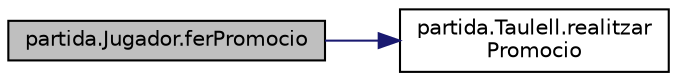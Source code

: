 digraph "partida.Jugador.ferPromocio"
{
 // LATEX_PDF_SIZE
  edge [fontname="Helvetica",fontsize="10",labelfontname="Helvetica",labelfontsize="10"];
  node [fontname="Helvetica",fontsize="10",shape=record];
  rankdir="LR";
  Node1 [label="partida.Jugador.ferPromocio",height=0.2,width=0.4,color="black", fillcolor="grey75", style="filled", fontcolor="black",tooltip="canvia la peça que hi ha a la posicio pos per la peça pec"];
  Node1 -> Node2 [color="midnightblue",fontsize="10",style="solid"];
  Node2 [label="partida.Taulell.realitzar\lPromocio",height=0.2,width=0.4,color="black", fillcolor="white", style="filled",URL="$classpartida_1_1_taulell.html#a84b5921cba85b75d27521543cdf2179d",tooltip="canvia la peça que hi ha a la posicio pos per la peça pec"];
}
